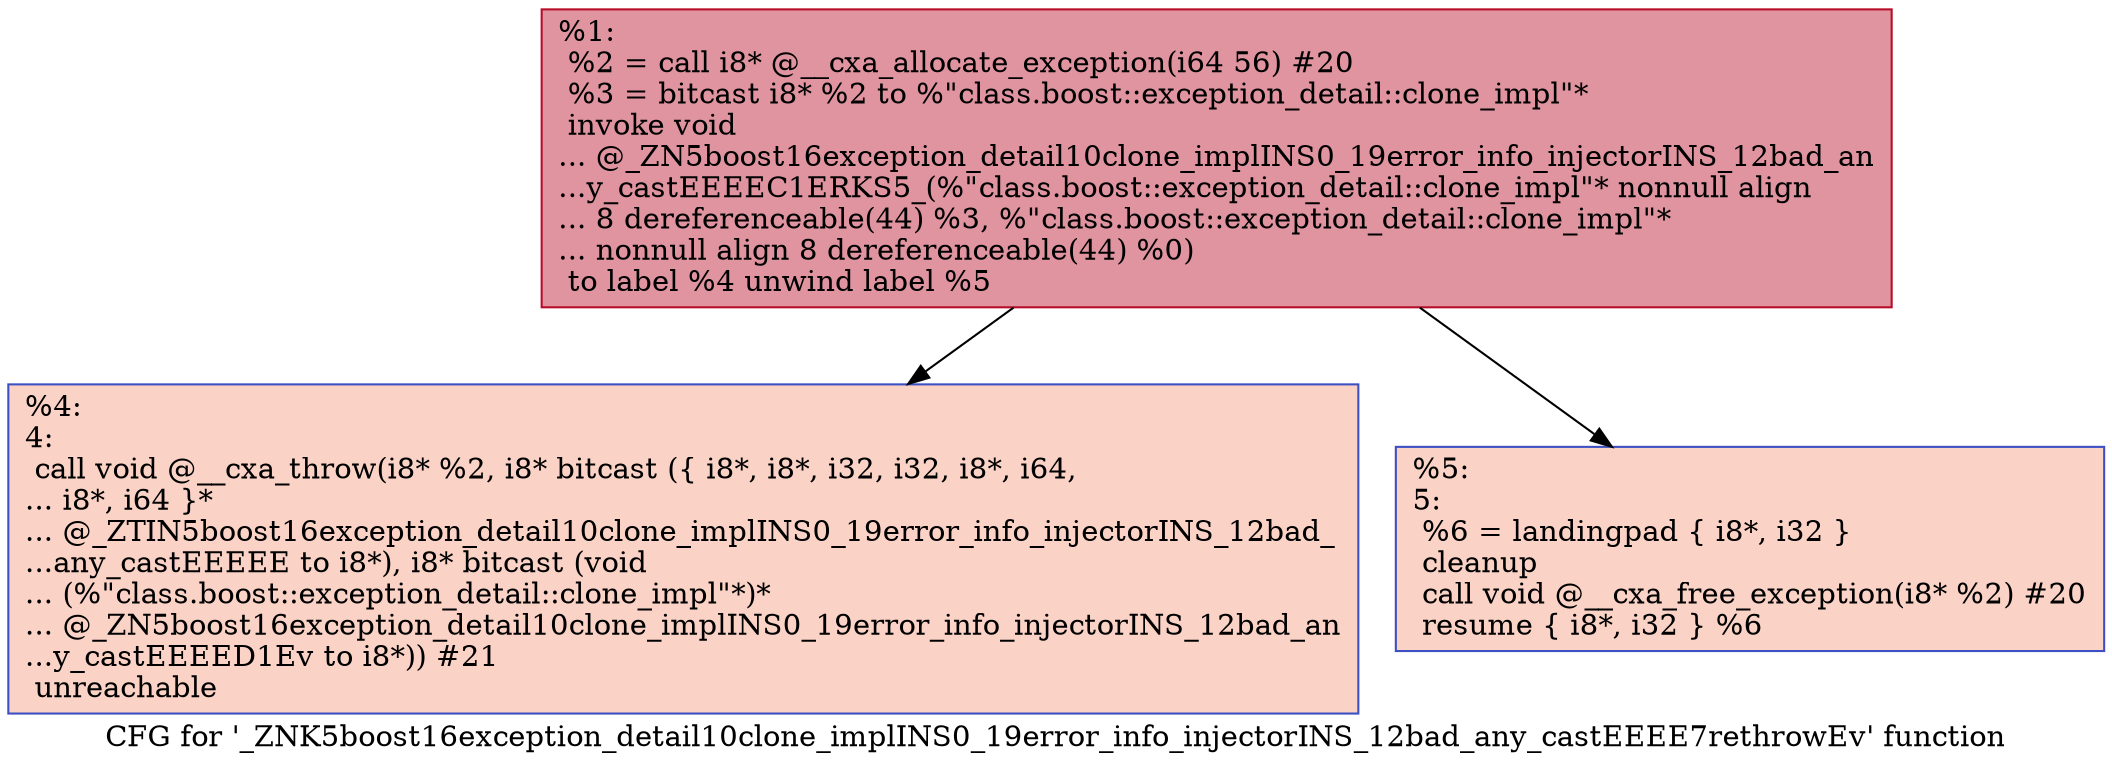digraph "CFG for '_ZNK5boost16exception_detail10clone_implINS0_19error_info_injectorINS_12bad_any_castEEEE7rethrowEv' function" {
	label="CFG for '_ZNK5boost16exception_detail10clone_implINS0_19error_info_injectorINS_12bad_any_castEEEE7rethrowEv' function";

	Node0x557e589c6660 [shape=record,color="#b70d28ff", style=filled, fillcolor="#b70d2870",label="{%1:\l  %2 = call i8* @__cxa_allocate_exception(i64 56) #20\l  %3 = bitcast i8* %2 to %\"class.boost::exception_detail::clone_impl\"*\l  invoke void\l... @_ZN5boost16exception_detail10clone_implINS0_19error_info_injectorINS_12bad_an\l...y_castEEEEC1ERKS5_(%\"class.boost::exception_detail::clone_impl\"* nonnull align\l... 8 dereferenceable(44) %3, %\"class.boost::exception_detail::clone_impl\"*\l... nonnull align 8 dereferenceable(44) %0)\l          to label %4 unwind label %5\l}"];
	Node0x557e589c6660 -> Node0x557e589c67f0;
	Node0x557e589c6660 -> Node0x557e589c6840;
	Node0x557e589c67f0 [shape=record,color="#3d50c3ff", style=filled, fillcolor="#f59c7d70",label="{%4:\l4:                                                \l  call void @__cxa_throw(i8* %2, i8* bitcast (\{ i8*, i8*, i32, i32, i8*, i64,\l... i8*, i64 \}*\l... @_ZTIN5boost16exception_detail10clone_implINS0_19error_info_injectorINS_12bad_\l...any_castEEEEE to i8*), i8* bitcast (void\l... (%\"class.boost::exception_detail::clone_impl\"*)*\l... @_ZN5boost16exception_detail10clone_implINS0_19error_info_injectorINS_12bad_an\l...y_castEEEED1Ev to i8*)) #21\l  unreachable\l}"];
	Node0x557e589c6840 [shape=record,color="#3d50c3ff", style=filled, fillcolor="#f59c7d70",label="{%5:\l5:                                                \l  %6 = landingpad \{ i8*, i32 \}\l          cleanup\l  call void @__cxa_free_exception(i8* %2) #20\l  resume \{ i8*, i32 \} %6\l}"];
}
